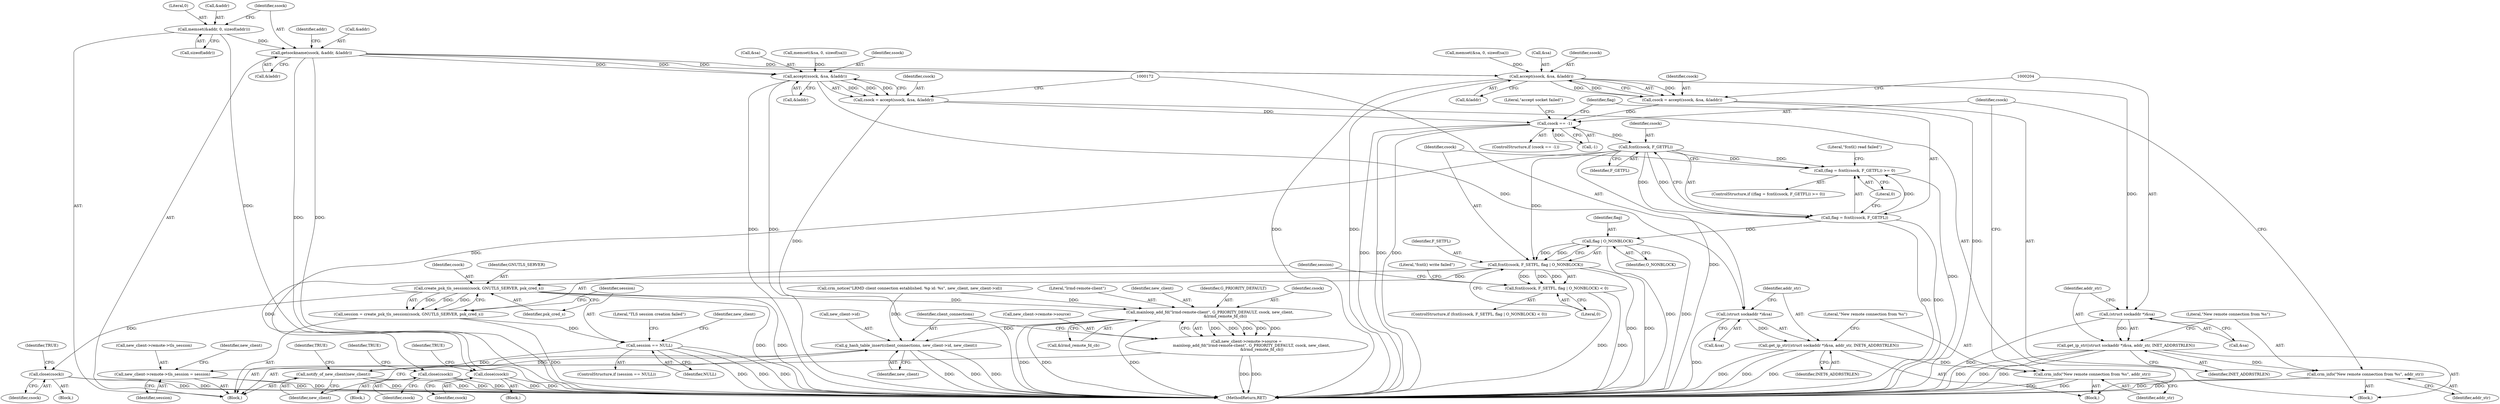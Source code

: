 digraph "1_pacemaker_5ec24a2642bd0854b884d1a9b51d12371373b410_0@API" {
"1000131" [label="(Call,memset(&addr, 0, sizeof(addr)))"];
"1000137" [label="(Call,getsockname(ssock, &addr, &laddr))"];
"1000164" [label="(Call,accept(ssock, &sa, &laddr))"];
"1000162" [label="(Call,csock = accept(ssock, &sa, &laddr))"];
"1000213" [label="(Call,csock == -1)"];
"1000226" [label="(Call,fcntl(csock, F_GETFL))"];
"1000223" [label="(Call,(flag = fcntl(csock, F_GETFL)) >= 0)"];
"1000224" [label="(Call,flag = fcntl(csock, F_GETFL))"];
"1000236" [label="(Call,flag | O_NONBLOCK)"];
"1000233" [label="(Call,fcntl(csock, F_SETFL, flag | O_NONBLOCK))"];
"1000232" [label="(Call,fcntl(csock, F_SETFL, flag | O_NONBLOCK) < 0)"];
"1000243" [label="(Call,close(csock))"];
"1000257" [label="(Call,create_psk_tls_session(csock, GNUTLS_SERVER, psk_cred_s))"];
"1000255" [label="(Call,session = create_psk_tls_session(csock, GNUTLS_SERVER, psk_cred_s))"];
"1000262" [label="(Call,session == NULL)"];
"1000291" [label="(Call,new_client->remote->tls_session = session)"];
"1000268" [label="(Call,close(csock))"];
"1000325" [label="(Call,mainloop_add_fd(\"lrmd-remote-client\", G_PRIORITY_DEFAULT, csock, new_client,\n                         &lrmd_remote_fd_cb))"];
"1000319" [label="(Call,new_client->remote->source =\n        mainloop_add_fd(\"lrmd-remote-client\", G_PRIORITY_DEFAULT, csock, new_client,\n                         &lrmd_remote_fd_cb))"];
"1000332" [label="(Call,g_hash_table_insert(client_connections, new_client->id, new_client))"];
"1000338" [label="(Call,notify_of_new_client(new_client))"];
"1000251" [label="(Call,close(csock))"];
"1000171" [label="(Call,(struct sockaddr *)&sa)"];
"1000170" [label="(Call,get_ip_str((struct sockaddr *)&sa, addr_str, INET6_ADDRSTRLEN))"];
"1000177" [label="(Call,crm_info(\"New remote connection from %s\", addr_str))"];
"1000196" [label="(Call,accept(ssock, &sa, &laddr))"];
"1000194" [label="(Call,csock = accept(ssock, &sa, &laddr))"];
"1000203" [label="(Call,(struct sockaddr *)&sa)"];
"1000202" [label="(Call,get_ip_str((struct sockaddr *)&sa, addr_str, INET_ADDRSTRLEN))"];
"1000209" [label="(Call,crm_info(\"New remote connection from %s\", addr_str))"];
"1000227" [label="(Identifier,csock)"];
"1000171" [label="(Call,(struct sockaddr *)&sa)"];
"1000141" [label="(Call,&laddr)"];
"1000162" [label="(Call,csock = accept(ssock, &sa, &laddr))"];
"1000202" [label="(Call,get_ip_str((struct sockaddr *)&sa, addr_str, INET_ADDRSTRLEN))"];
"1000156" [label="(Call,memset(&sa, 0, sizeof(sa)))"];
"1000330" [label="(Call,&lrmd_remote_fd_cb)"];
"1000165" [label="(Identifier,ssock)"];
"1000327" [label="(Identifier,G_PRIORITY_DEFAULT)"];
"1000233" [label="(Call,fcntl(csock, F_SETFL, flag | O_NONBLOCK))"];
"1000254" [label="(Identifier,TRUE)"];
"1000269" [label="(Identifier,csock)"];
"1000243" [label="(Call,close(csock))"];
"1000300" [label="(Identifier,new_client)"];
"1000212" [label="(ControlStructure,if (csock == -1))"];
"1000194" [label="(Call,csock = accept(ssock, &sa, &laddr))"];
"1000223" [label="(Call,(flag = fcntl(csock, F_GETFL)) >= 0)"];
"1000210" [label="(Literal,\"New remote connection from %s\")"];
"1000139" [label="(Call,&addr)"];
"1000242" [label="(Literal,\"fcntl() write failed\")"];
"1000262" [label="(Call,session == NULL)"];
"1000255" [label="(Call,session = create_psk_tls_session(csock, GNUTLS_SERVER, psk_cred_s))"];
"1000260" [label="(Identifier,psk_cred_s)"];
"1000297" [label="(Identifier,session)"];
"1000188" [label="(Call,memset(&sa, 0, sizeof(sa)))"];
"1000200" [label="(Call,&laddr)"];
"1000267" [label="(Literal,\"TLS session creation failed\")"];
"1000341" [label="(Identifier,TRUE)"];
"1000338" [label="(Call,notify_of_new_client(new_client))"];
"1000328" [label="(Identifier,csock)"];
"1000138" [label="(Identifier,ssock)"];
"1000326" [label="(Literal,\"lrmd-remote-client\")"];
"1000225" [label="(Identifier,flag)"];
"1000215" [label="(Call,-1)"];
"1000244" [label="(Identifier,csock)"];
"1000203" [label="(Call,(struct sockaddr *)&sa)"];
"1000251" [label="(Call,close(csock))"];
"1000320" [label="(Call,new_client->remote->source)"];
"1000168" [label="(Call,&laddr)"];
"1000181" [label="(Block,)"];
"1000248" [label="(Block,)"];
"1000137" [label="(Call,getsockname(ssock, &addr, &laddr))"];
"1000234" [label="(Identifier,csock)"];
"1000261" [label="(ControlStructure,if (session == NULL))"];
"1000214" [label="(Identifier,csock)"];
"1000176" [label="(Identifier,INET6_ADDRSTRLEN)"];
"1000258" [label="(Identifier,csock)"];
"1000146" [label="(Identifier,addr)"];
"1000273" [label="(Identifier,new_client)"];
"1000268" [label="(Call,close(csock))"];
"1000198" [label="(Call,&sa)"];
"1000213" [label="(Call,csock == -1)"];
"1000224" [label="(Call,flag = fcntl(csock, F_GETFL))"];
"1000175" [label="(Identifier,addr_str)"];
"1000178" [label="(Literal,\"New remote connection from %s\")"];
"1000342" [label="(MethodReturn,RET)"];
"1000292" [label="(Call,new_client->remote->tls_session)"];
"1000228" [label="(Identifier,F_GETFL)"];
"1000170" [label="(Call,get_ip_str((struct sockaddr *)&sa, addr_str, INET6_ADDRSTRLEN))"];
"1000166" [label="(Call,&sa)"];
"1000337" [label="(Identifier,new_client)"];
"1000173" [label="(Call,&sa)"];
"1000222" [label="(ControlStructure,if ((flag = fcntl(csock, F_GETFL)) >= 0))"];
"1000134" [label="(Literal,0)"];
"1000259" [label="(Identifier,GNUTLS_SERVER)"];
"1000240" [label="(Block,)"];
"1000236" [label="(Call,flag | O_NONBLOCK)"];
"1000235" [label="(Identifier,F_SETFL)"];
"1000196" [label="(Call,accept(ssock, &sa, &laddr))"];
"1000334" [label="(Call,new_client->id)"];
"1000265" [label="(Block,)"];
"1000252" [label="(Identifier,csock)"];
"1000339" [label="(Identifier,new_client)"];
"1000219" [label="(Literal,\"accept socket failed\")"];
"1000164" [label="(Call,accept(ssock, &sa, &laddr))"];
"1000229" [label="(Literal,0)"];
"1000332" [label="(Call,g_hash_table_insert(client_connections, new_client->id, new_client))"];
"1000177" [label="(Call,crm_info(\"New remote connection from %s\", addr_str))"];
"1000195" [label="(Identifier,csock)"];
"1000231" [label="(ControlStructure,if (fcntl(csock, F_SETFL, flag | O_NONBLOCK) < 0))"];
"1000257" [label="(Call,create_psk_tls_session(csock, GNUTLS_SERVER, psk_cred_s))"];
"1000131" [label="(Call,memset(&addr, 0, sizeof(addr)))"];
"1000132" [label="(Call,&addr)"];
"1000104" [label="(Block,)"];
"1000179" [label="(Identifier,addr_str)"];
"1000256" [label="(Identifier,session)"];
"1000271" [label="(Identifier,TRUE)"];
"1000226" [label="(Call,fcntl(csock, F_GETFL))"];
"1000237" [label="(Identifier,flag)"];
"1000209" [label="(Call,crm_info(\"New remote connection from %s\", addr_str))"];
"1000246" [label="(Identifier,TRUE)"];
"1000135" [label="(Call,sizeof(addr))"];
"1000205" [label="(Call,&sa)"];
"1000325" [label="(Call,mainloop_add_fd(\"lrmd-remote-client\", G_PRIORITY_DEFAULT, csock, new_client,\n                         &lrmd_remote_fd_cb))"];
"1000207" [label="(Identifier,addr_str)"];
"1000238" [label="(Identifier,O_NONBLOCK)"];
"1000250" [label="(Literal,\"fcntl() read failed\")"];
"1000149" [label="(Block,)"];
"1000211" [label="(Identifier,addr_str)"];
"1000291" [label="(Call,new_client->remote->tls_session = session)"];
"1000208" [label="(Identifier,INET_ADDRSTRLEN)"];
"1000329" [label="(Identifier,new_client)"];
"1000197" [label="(Identifier,ssock)"];
"1000232" [label="(Call,fcntl(csock, F_SETFL, flag | O_NONBLOCK) < 0)"];
"1000163" [label="(Identifier,csock)"];
"1000264" [label="(Identifier,NULL)"];
"1000313" [label="(Call,crm_notice(\"LRMD client connection established. %p id: %s\", new_client, new_client->id))"];
"1000263" [label="(Identifier,session)"];
"1000319" [label="(Call,new_client->remote->source =\n        mainloop_add_fd(\"lrmd-remote-client\", G_PRIORITY_DEFAULT, csock, new_client,\n                         &lrmd_remote_fd_cb))"];
"1000333" [label="(Identifier,client_connections)"];
"1000239" [label="(Literal,0)"];
"1000131" -> "1000104"  [label="AST: "];
"1000131" -> "1000135"  [label="CFG: "];
"1000132" -> "1000131"  [label="AST: "];
"1000134" -> "1000131"  [label="AST: "];
"1000135" -> "1000131"  [label="AST: "];
"1000138" -> "1000131"  [label="CFG: "];
"1000131" -> "1000342"  [label="DDG: "];
"1000131" -> "1000137"  [label="DDG: "];
"1000137" -> "1000104"  [label="AST: "];
"1000137" -> "1000141"  [label="CFG: "];
"1000138" -> "1000137"  [label="AST: "];
"1000139" -> "1000137"  [label="AST: "];
"1000141" -> "1000137"  [label="AST: "];
"1000146" -> "1000137"  [label="CFG: "];
"1000137" -> "1000342"  [label="DDG: "];
"1000137" -> "1000342"  [label="DDG: "];
"1000137" -> "1000164"  [label="DDG: "];
"1000137" -> "1000164"  [label="DDG: "];
"1000137" -> "1000196"  [label="DDG: "];
"1000137" -> "1000196"  [label="DDG: "];
"1000164" -> "1000162"  [label="AST: "];
"1000164" -> "1000168"  [label="CFG: "];
"1000165" -> "1000164"  [label="AST: "];
"1000166" -> "1000164"  [label="AST: "];
"1000168" -> "1000164"  [label="AST: "];
"1000162" -> "1000164"  [label="CFG: "];
"1000164" -> "1000342"  [label="DDG: "];
"1000164" -> "1000342"  [label="DDG: "];
"1000164" -> "1000162"  [label="DDG: "];
"1000164" -> "1000162"  [label="DDG: "];
"1000164" -> "1000162"  [label="DDG: "];
"1000156" -> "1000164"  [label="DDG: "];
"1000164" -> "1000171"  [label="DDG: "];
"1000162" -> "1000149"  [label="AST: "];
"1000163" -> "1000162"  [label="AST: "];
"1000172" -> "1000162"  [label="CFG: "];
"1000162" -> "1000342"  [label="DDG: "];
"1000162" -> "1000213"  [label="DDG: "];
"1000213" -> "1000212"  [label="AST: "];
"1000213" -> "1000215"  [label="CFG: "];
"1000214" -> "1000213"  [label="AST: "];
"1000215" -> "1000213"  [label="AST: "];
"1000219" -> "1000213"  [label="CFG: "];
"1000225" -> "1000213"  [label="CFG: "];
"1000213" -> "1000342"  [label="DDG: "];
"1000213" -> "1000342"  [label="DDG: "];
"1000213" -> "1000342"  [label="DDG: "];
"1000194" -> "1000213"  [label="DDG: "];
"1000215" -> "1000213"  [label="DDG: "];
"1000213" -> "1000226"  [label="DDG: "];
"1000226" -> "1000224"  [label="AST: "];
"1000226" -> "1000228"  [label="CFG: "];
"1000227" -> "1000226"  [label="AST: "];
"1000228" -> "1000226"  [label="AST: "];
"1000224" -> "1000226"  [label="CFG: "];
"1000226" -> "1000342"  [label="DDG: "];
"1000226" -> "1000223"  [label="DDG: "];
"1000226" -> "1000223"  [label="DDG: "];
"1000226" -> "1000224"  [label="DDG: "];
"1000226" -> "1000224"  [label="DDG: "];
"1000226" -> "1000233"  [label="DDG: "];
"1000226" -> "1000251"  [label="DDG: "];
"1000223" -> "1000222"  [label="AST: "];
"1000223" -> "1000229"  [label="CFG: "];
"1000224" -> "1000223"  [label="AST: "];
"1000229" -> "1000223"  [label="AST: "];
"1000234" -> "1000223"  [label="CFG: "];
"1000250" -> "1000223"  [label="CFG: "];
"1000223" -> "1000342"  [label="DDG: "];
"1000224" -> "1000223"  [label="DDG: "];
"1000225" -> "1000224"  [label="AST: "];
"1000229" -> "1000224"  [label="CFG: "];
"1000224" -> "1000342"  [label="DDG: "];
"1000224" -> "1000342"  [label="DDG: "];
"1000224" -> "1000236"  [label="DDG: "];
"1000236" -> "1000233"  [label="AST: "];
"1000236" -> "1000238"  [label="CFG: "];
"1000237" -> "1000236"  [label="AST: "];
"1000238" -> "1000236"  [label="AST: "];
"1000233" -> "1000236"  [label="CFG: "];
"1000236" -> "1000342"  [label="DDG: "];
"1000236" -> "1000342"  [label="DDG: "];
"1000236" -> "1000233"  [label="DDG: "];
"1000236" -> "1000233"  [label="DDG: "];
"1000233" -> "1000232"  [label="AST: "];
"1000234" -> "1000233"  [label="AST: "];
"1000235" -> "1000233"  [label="AST: "];
"1000239" -> "1000233"  [label="CFG: "];
"1000233" -> "1000342"  [label="DDG: "];
"1000233" -> "1000342"  [label="DDG: "];
"1000233" -> "1000232"  [label="DDG: "];
"1000233" -> "1000232"  [label="DDG: "];
"1000233" -> "1000232"  [label="DDG: "];
"1000233" -> "1000243"  [label="DDG: "];
"1000233" -> "1000257"  [label="DDG: "];
"1000232" -> "1000231"  [label="AST: "];
"1000232" -> "1000239"  [label="CFG: "];
"1000239" -> "1000232"  [label="AST: "];
"1000242" -> "1000232"  [label="CFG: "];
"1000256" -> "1000232"  [label="CFG: "];
"1000232" -> "1000342"  [label="DDG: "];
"1000232" -> "1000342"  [label="DDG: "];
"1000243" -> "1000240"  [label="AST: "];
"1000243" -> "1000244"  [label="CFG: "];
"1000244" -> "1000243"  [label="AST: "];
"1000246" -> "1000243"  [label="CFG: "];
"1000243" -> "1000342"  [label="DDG: "];
"1000243" -> "1000342"  [label="DDG: "];
"1000257" -> "1000255"  [label="AST: "];
"1000257" -> "1000260"  [label="CFG: "];
"1000258" -> "1000257"  [label="AST: "];
"1000259" -> "1000257"  [label="AST: "];
"1000260" -> "1000257"  [label="AST: "];
"1000255" -> "1000257"  [label="CFG: "];
"1000257" -> "1000342"  [label="DDG: "];
"1000257" -> "1000342"  [label="DDG: "];
"1000257" -> "1000255"  [label="DDG: "];
"1000257" -> "1000255"  [label="DDG: "];
"1000257" -> "1000255"  [label="DDG: "];
"1000257" -> "1000268"  [label="DDG: "];
"1000257" -> "1000325"  [label="DDG: "];
"1000255" -> "1000104"  [label="AST: "];
"1000256" -> "1000255"  [label="AST: "];
"1000263" -> "1000255"  [label="CFG: "];
"1000255" -> "1000342"  [label="DDG: "];
"1000255" -> "1000262"  [label="DDG: "];
"1000262" -> "1000261"  [label="AST: "];
"1000262" -> "1000264"  [label="CFG: "];
"1000263" -> "1000262"  [label="AST: "];
"1000264" -> "1000262"  [label="AST: "];
"1000267" -> "1000262"  [label="CFG: "];
"1000273" -> "1000262"  [label="CFG: "];
"1000262" -> "1000342"  [label="DDG: "];
"1000262" -> "1000342"  [label="DDG: "];
"1000262" -> "1000342"  [label="DDG: "];
"1000262" -> "1000291"  [label="DDG: "];
"1000291" -> "1000104"  [label="AST: "];
"1000291" -> "1000297"  [label="CFG: "];
"1000292" -> "1000291"  [label="AST: "];
"1000297" -> "1000291"  [label="AST: "];
"1000300" -> "1000291"  [label="CFG: "];
"1000291" -> "1000342"  [label="DDG: "];
"1000291" -> "1000342"  [label="DDG: "];
"1000268" -> "1000265"  [label="AST: "];
"1000268" -> "1000269"  [label="CFG: "];
"1000269" -> "1000268"  [label="AST: "];
"1000271" -> "1000268"  [label="CFG: "];
"1000268" -> "1000342"  [label="DDG: "];
"1000268" -> "1000342"  [label="DDG: "];
"1000325" -> "1000319"  [label="AST: "];
"1000325" -> "1000330"  [label="CFG: "];
"1000326" -> "1000325"  [label="AST: "];
"1000327" -> "1000325"  [label="AST: "];
"1000328" -> "1000325"  [label="AST: "];
"1000329" -> "1000325"  [label="AST: "];
"1000330" -> "1000325"  [label="AST: "];
"1000319" -> "1000325"  [label="CFG: "];
"1000325" -> "1000342"  [label="DDG: "];
"1000325" -> "1000342"  [label="DDG: "];
"1000325" -> "1000342"  [label="DDG: "];
"1000325" -> "1000319"  [label="DDG: "];
"1000325" -> "1000319"  [label="DDG: "];
"1000325" -> "1000319"  [label="DDG: "];
"1000325" -> "1000319"  [label="DDG: "];
"1000325" -> "1000319"  [label="DDG: "];
"1000313" -> "1000325"  [label="DDG: "];
"1000325" -> "1000332"  [label="DDG: "];
"1000319" -> "1000104"  [label="AST: "];
"1000320" -> "1000319"  [label="AST: "];
"1000333" -> "1000319"  [label="CFG: "];
"1000319" -> "1000342"  [label="DDG: "];
"1000319" -> "1000342"  [label="DDG: "];
"1000332" -> "1000104"  [label="AST: "];
"1000332" -> "1000337"  [label="CFG: "];
"1000333" -> "1000332"  [label="AST: "];
"1000334" -> "1000332"  [label="AST: "];
"1000337" -> "1000332"  [label="AST: "];
"1000339" -> "1000332"  [label="CFG: "];
"1000332" -> "1000342"  [label="DDG: "];
"1000332" -> "1000342"  [label="DDG: "];
"1000332" -> "1000342"  [label="DDG: "];
"1000313" -> "1000332"  [label="DDG: "];
"1000332" -> "1000338"  [label="DDG: "];
"1000338" -> "1000104"  [label="AST: "];
"1000338" -> "1000339"  [label="CFG: "];
"1000339" -> "1000338"  [label="AST: "];
"1000341" -> "1000338"  [label="CFG: "];
"1000338" -> "1000342"  [label="DDG: "];
"1000338" -> "1000342"  [label="DDG: "];
"1000251" -> "1000248"  [label="AST: "];
"1000251" -> "1000252"  [label="CFG: "];
"1000252" -> "1000251"  [label="AST: "];
"1000254" -> "1000251"  [label="CFG: "];
"1000251" -> "1000342"  [label="DDG: "];
"1000251" -> "1000342"  [label="DDG: "];
"1000171" -> "1000170"  [label="AST: "];
"1000171" -> "1000173"  [label="CFG: "];
"1000172" -> "1000171"  [label="AST: "];
"1000173" -> "1000171"  [label="AST: "];
"1000175" -> "1000171"  [label="CFG: "];
"1000171" -> "1000342"  [label="DDG: "];
"1000171" -> "1000170"  [label="DDG: "];
"1000170" -> "1000149"  [label="AST: "];
"1000170" -> "1000176"  [label="CFG: "];
"1000175" -> "1000170"  [label="AST: "];
"1000176" -> "1000170"  [label="AST: "];
"1000178" -> "1000170"  [label="CFG: "];
"1000170" -> "1000342"  [label="DDG: "];
"1000170" -> "1000342"  [label="DDG: "];
"1000170" -> "1000342"  [label="DDG: "];
"1000170" -> "1000177"  [label="DDG: "];
"1000177" -> "1000149"  [label="AST: "];
"1000177" -> "1000179"  [label="CFG: "];
"1000178" -> "1000177"  [label="AST: "];
"1000179" -> "1000177"  [label="AST: "];
"1000214" -> "1000177"  [label="CFG: "];
"1000177" -> "1000342"  [label="DDG: "];
"1000177" -> "1000342"  [label="DDG: "];
"1000196" -> "1000194"  [label="AST: "];
"1000196" -> "1000200"  [label="CFG: "];
"1000197" -> "1000196"  [label="AST: "];
"1000198" -> "1000196"  [label="AST: "];
"1000200" -> "1000196"  [label="AST: "];
"1000194" -> "1000196"  [label="CFG: "];
"1000196" -> "1000342"  [label="DDG: "];
"1000196" -> "1000342"  [label="DDG: "];
"1000196" -> "1000194"  [label="DDG: "];
"1000196" -> "1000194"  [label="DDG: "];
"1000196" -> "1000194"  [label="DDG: "];
"1000188" -> "1000196"  [label="DDG: "];
"1000196" -> "1000203"  [label="DDG: "];
"1000194" -> "1000181"  [label="AST: "];
"1000195" -> "1000194"  [label="AST: "];
"1000204" -> "1000194"  [label="CFG: "];
"1000194" -> "1000342"  [label="DDG: "];
"1000203" -> "1000202"  [label="AST: "];
"1000203" -> "1000205"  [label="CFG: "];
"1000204" -> "1000203"  [label="AST: "];
"1000205" -> "1000203"  [label="AST: "];
"1000207" -> "1000203"  [label="CFG: "];
"1000203" -> "1000342"  [label="DDG: "];
"1000203" -> "1000202"  [label="DDG: "];
"1000202" -> "1000181"  [label="AST: "];
"1000202" -> "1000208"  [label="CFG: "];
"1000207" -> "1000202"  [label="AST: "];
"1000208" -> "1000202"  [label="AST: "];
"1000210" -> "1000202"  [label="CFG: "];
"1000202" -> "1000342"  [label="DDG: "];
"1000202" -> "1000342"  [label="DDG: "];
"1000202" -> "1000342"  [label="DDG: "];
"1000202" -> "1000209"  [label="DDG: "];
"1000209" -> "1000181"  [label="AST: "];
"1000209" -> "1000211"  [label="CFG: "];
"1000210" -> "1000209"  [label="AST: "];
"1000211" -> "1000209"  [label="AST: "];
"1000214" -> "1000209"  [label="CFG: "];
"1000209" -> "1000342"  [label="DDG: "];
"1000209" -> "1000342"  [label="DDG: "];
}
